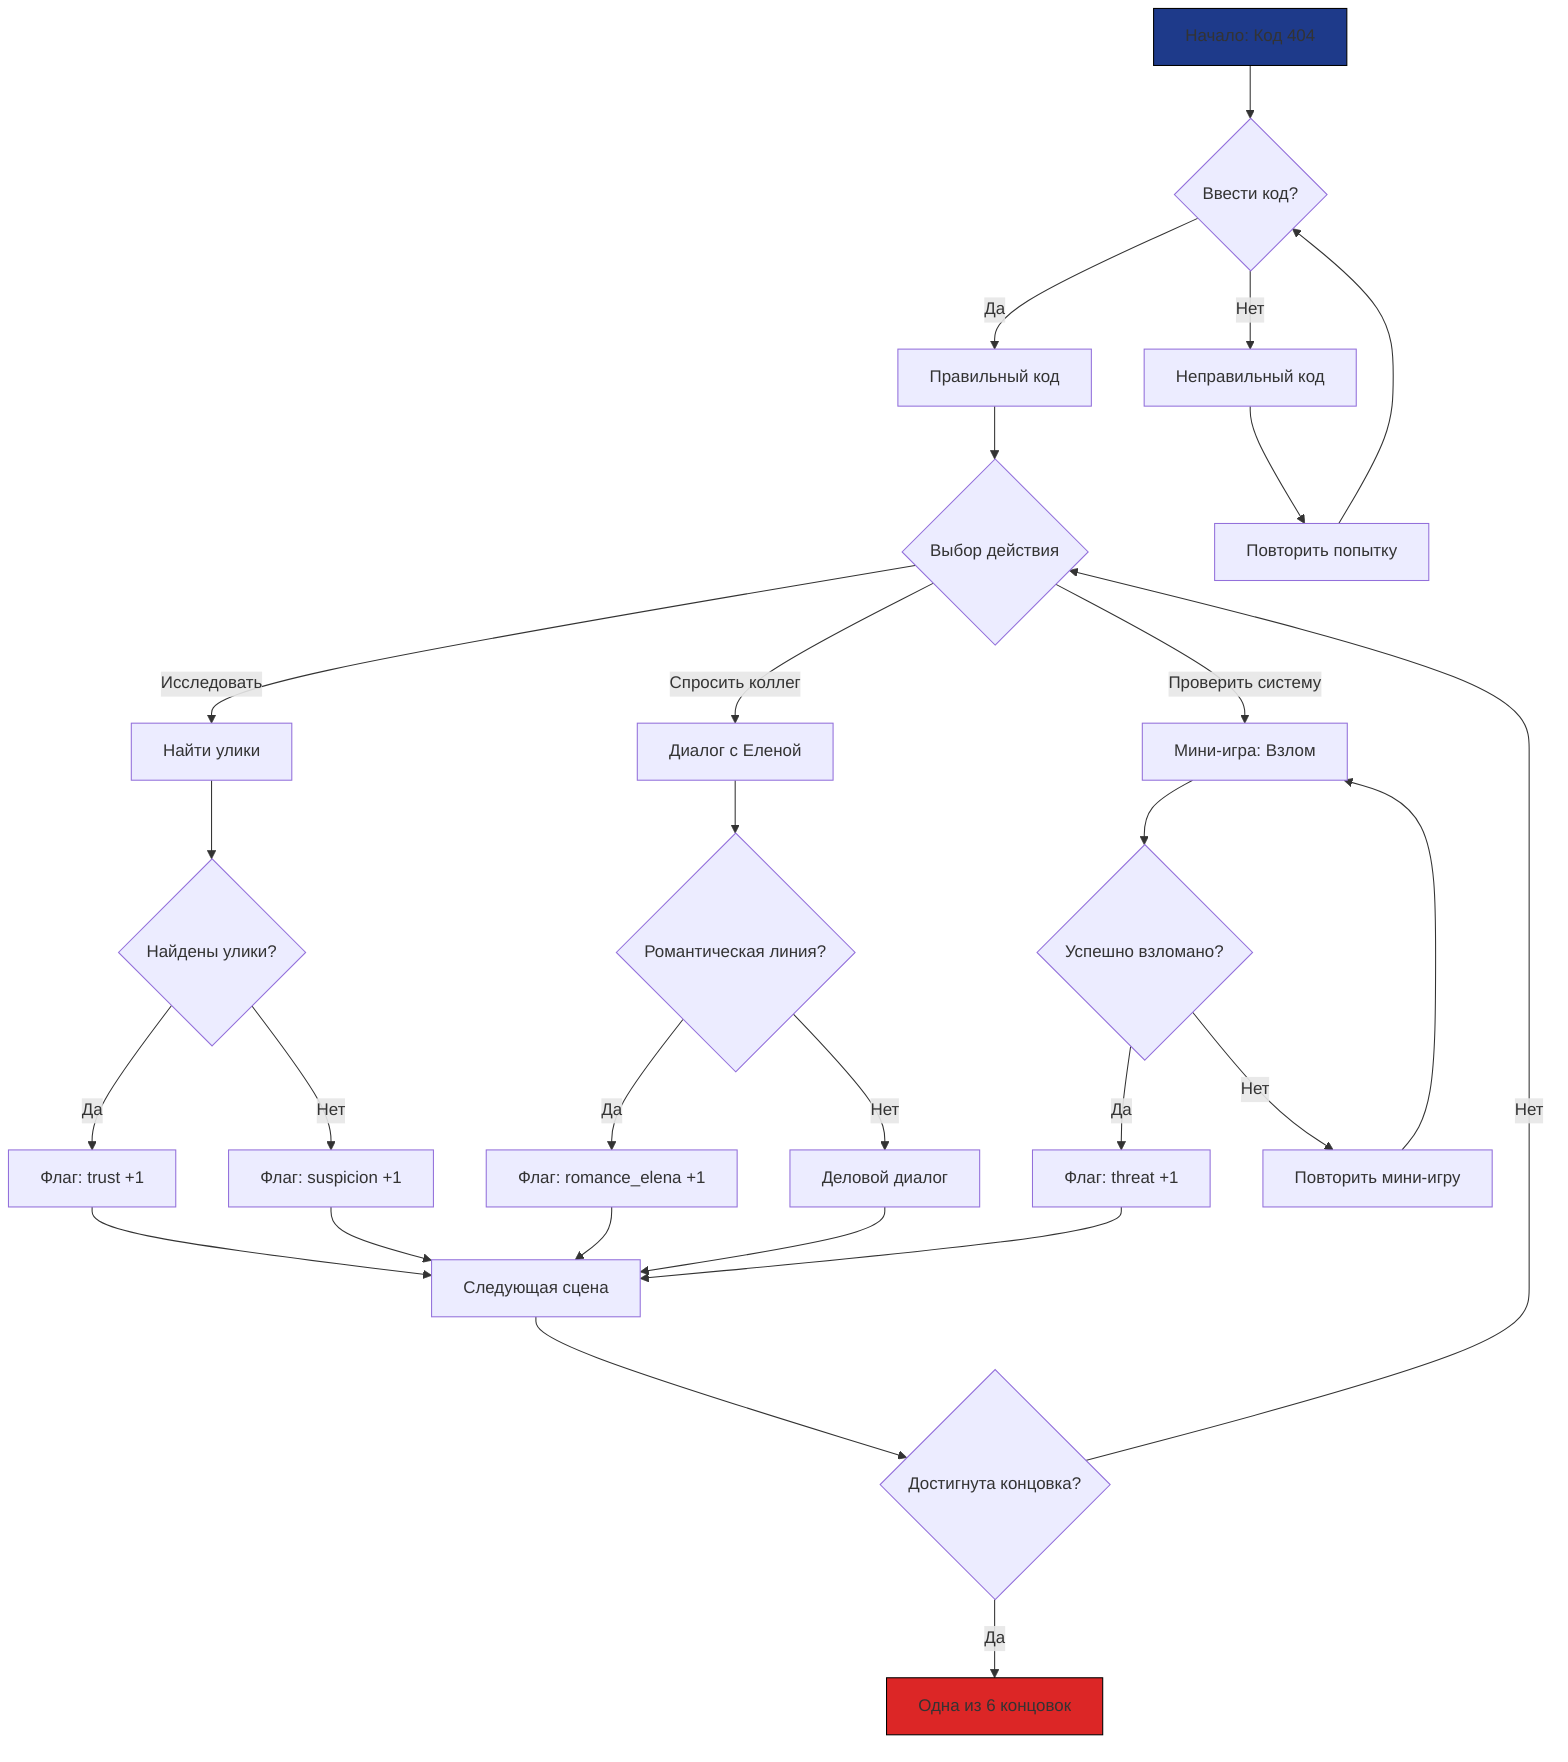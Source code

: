 ﻿graph TD
    A[Начало: Код 404] --> B{Ввести код?}
    B -->|Да| C[Правильный код]
    B -->|Нет| D[Неправильный код]
    
    C --> E{Выбор действия}
    E -->|Исследовать| F[Найти улики]
    E -->|Спросить коллег| G[Диалог с Еленой]
    E -->|Проверить систему| H[Мини-игра: Взлом]
    
    D --> I[Повторить попытку]
    I --> B
    
    F --> J{Найдены улики?}
    J -->|Да| K[Флаг: trust +1]
    J -->|Нет| L[Флаг: suspicion +1]
    
    G --> M{Романтическая линия?}
    M -->|Да| N[Флаг: romance_elena +1]
    M -->|Нет| O[Деловой диалог]
    
    H --> P{Успешно взломано?}
    P -->|Да| Q[Флаг: threat +1]
    P -->|Нет| R[Повторить мини-игру]
    
    K --> S[Следующая сцена]
    L --> S
    N --> S
    O --> S
    Q --> S
    R --> H
    
    S --> T{Достигнута концовка?}
    T -->|Да| U[Одна из 6 концовок]
    T -->|Нет| E
    
    style A fill:#1E3A8A,stroke:#000000
    style U fill:#DC2626,stroke:#000000